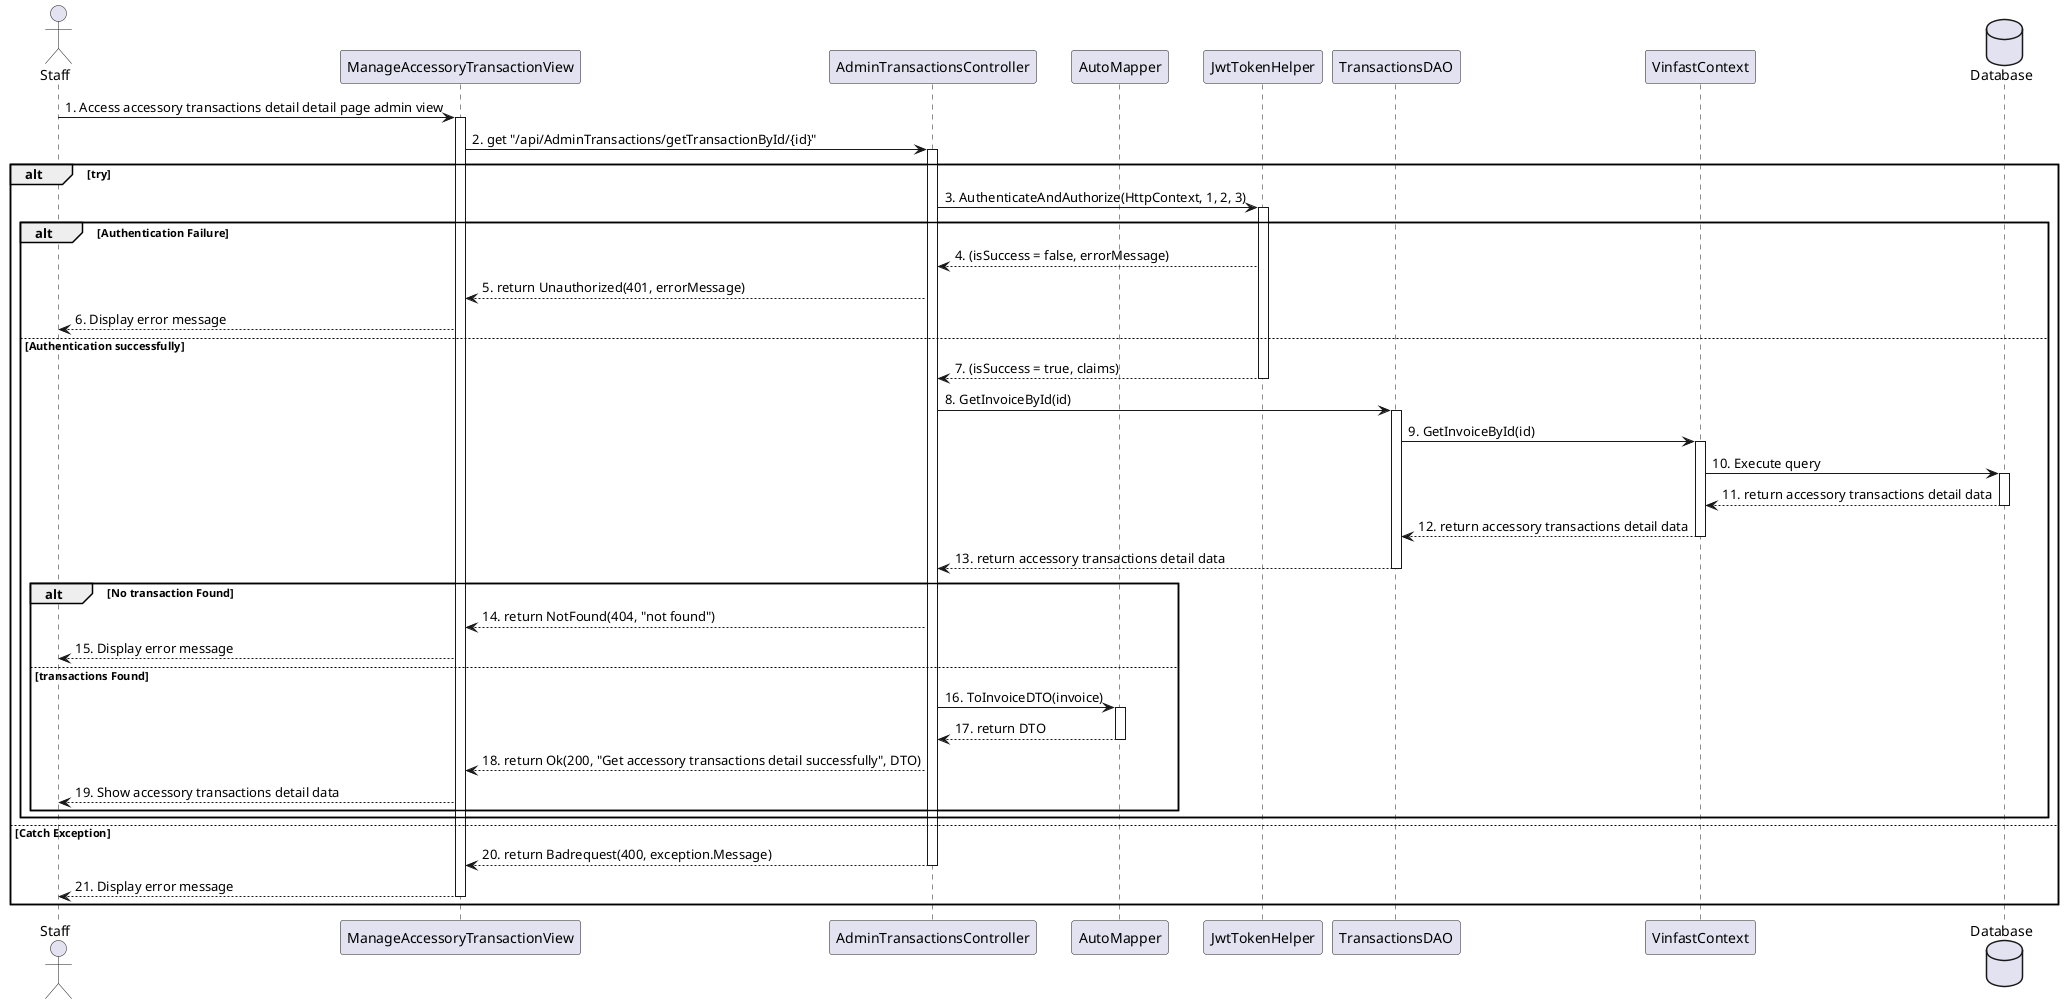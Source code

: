 @startuml
actor Staff
participant ManageAccessoryTransactionView
participant AdminTransactionsController
participant AutoMapper
participant JwtTokenHelper
participant TransactionsDAO
participant VinfastContext
database Database

Staff -> ManageAccessoryTransactionView: 1. Access accessory transactions detail detail page admin view
activate ManageAccessoryTransactionView

    ManageAccessoryTransactionView -> AdminTransactionsController: 2. get "/api/AdminTransactions/getTransactionById/{id}"
alt try
    activate AdminTransactionsController

    AdminTransactionsController -> JwtTokenHelper: 3. AuthenticateAndAuthorize(HttpContext, 1, 2, 3)
        alt Authentication Failure
            activate JwtTokenHelper
            JwtTokenHelper --> AdminTransactionsController: 4. (isSuccess = false, errorMessage)
            AdminTransactionsController --> ManageAccessoryTransactionView: 5. return Unauthorized(401, errorMessage)
            ManageAccessoryTransactionView --> Staff: 6. Display error message
            
        else Authentication successfully
            JwtTokenHelper --> AdminTransactionsController: 7. (isSuccess = true, claims)
            deactivate JwtTokenHelper
            
            AdminTransactionsController -> TransactionsDAO: 8. GetInvoiceById(id)
            activate TransactionsDAO
            
            TransactionsDAO -> VinfastContext: 9. GetInvoiceById(id)
            activate VinfastContext
            
            VinfastContext -> Database: 10. Execute query
            activate Database
            Database --> VinfastContext: 11. return accessory transactions detail data
            deactivate Database
            
            VinfastContext --> TransactionsDAO: 12. return accessory transactions detail data
            deactivate VinfastContext
            TransactionsDAO --> AdminTransactionsController: 13. return accessory transactions detail data
            deactivate TransactionsDAO

            alt No transaction Found
                AdminTransactionsController --> ManageAccessoryTransactionView: 14. return NotFound(404, "not found")
                ManageAccessoryTransactionView --> Staff: 15. Display error message
            else transactions Found
                AdminTransactionsController -> AutoMapper: 16. ToInvoiceDTO(invoice)
                activate AutoMapper
                AutoMapper --> AdminTransactionsController: 17. return DTO 
                deactivate AutoMapper
                AdminTransactionsController --> ManageAccessoryTransactionView: 18. return Ok(200, "Get accessory transactions detail successfully", DTO)
                ManageAccessoryTransactionView --> Staff: 19. Show accessory transactions detail data
            end
        
    end

else Catch Exception
    AdminTransactionsController --> ManageAccessoryTransactionView: 20. return Badrequest(400, exception.Message)
    deactivate AdminTransactionsController
    ManageAccessoryTransactionView --> Staff: 21. Display error message
deactivate ManageAccessoryTransactionView
end

@enduml